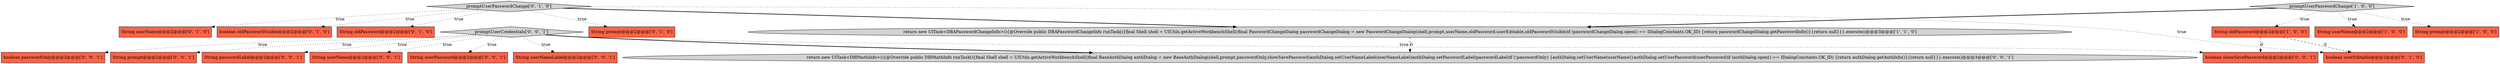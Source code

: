 digraph {
4 [style = filled, label = "return new UITask<DBAPasswordChangeInfo>(){@Override public DBAPasswordChangeInfo runTask(){final Shell shell = UIUtils.getActiveWorkbenchShell()final PasswordChangeDialog passwordChangeDialog = new PasswordChangeDialog(shell,prompt,userName,oldPassword,userEditable,oldPasswordVisible)if (passwordChangeDialog.open() == IDialogConstants.OK_ID) {return passwordChangeDialog.getPasswordInfo()}{return null}}}.execute()@@@3@@@['1', '1', '0']", fillcolor = lightgray, shape = ellipse image = "AAA0AAABBB1BBB"];
9 [style = filled, label = "String oldPassword@@@2@@@['0', '1', '0']", fillcolor = tomato, shape = box image = "AAA0AAABBB2BBB"];
10 [style = filled, label = "boolean userEditable@@@2@@@['0', '1', '0']", fillcolor = tomato, shape = box image = "AAA1AAABBB2BBB"];
12 [style = filled, label = "String userPassword@@@2@@@['0', '0', '1']", fillcolor = tomato, shape = box image = "AAA0AAABBB3BBB"];
16 [style = filled, label = "promptUserCredentials['0', '0', '1']", fillcolor = lightgray, shape = diamond image = "AAA0AAABBB3BBB"];
18 [style = filled, label = "String passwordLabel@@@2@@@['0', '0', '1']", fillcolor = tomato, shape = box image = "AAA0AAABBB3BBB"];
7 [style = filled, label = "String prompt@@@2@@@['0', '1', '0']", fillcolor = tomato, shape = box image = "AAA0AAABBB2BBB"];
8 [style = filled, label = "String userName@@@2@@@['0', '1', '0']", fillcolor = tomato, shape = box image = "AAA0AAABBB2BBB"];
14 [style = filled, label = "boolean passwordOnly@@@2@@@['0', '0', '1']", fillcolor = tomato, shape = box image = "AAA0AAABBB3BBB"];
11 [style = filled, label = "String prompt@@@2@@@['0', '0', '1']", fillcolor = tomato, shape = box image = "AAA0AAABBB3BBB"];
5 [style = filled, label = "boolean oldPasswordVisible@@@2@@@['0', '1', '0']", fillcolor = tomato, shape = box image = "AAA0AAABBB2BBB"];
1 [style = filled, label = "String prompt@@@2@@@['1', '0', '0']", fillcolor = tomato, shape = box image = "AAA0AAABBB1BBB"];
6 [style = filled, label = "promptUserPasswordChange['0', '1', '0']", fillcolor = lightgray, shape = diamond image = "AAA0AAABBB2BBB"];
3 [style = filled, label = "promptUserPasswordChange['1', '0', '0']", fillcolor = lightgray, shape = diamond image = "AAA0AAABBB1BBB"];
17 [style = filled, label = "String userName@@@2@@@['0', '0', '1']", fillcolor = tomato, shape = box image = "AAA0AAABBB3BBB"];
19 [style = filled, label = "boolean showSavePassword@@@2@@@['0', '0', '1']", fillcolor = tomato, shape = box image = "AAA0AAABBB3BBB"];
15 [style = filled, label = "String userNameLabel@@@2@@@['0', '0', '1']", fillcolor = tomato, shape = box image = "AAA0AAABBB3BBB"];
13 [style = filled, label = "return new UITask<DBPAuthInfo>(){@Override public DBPAuthInfo runTask(){final Shell shell = UIUtils.getActiveWorkbenchShell()final BaseAuthDialog authDialog = new BaseAuthDialog(shell,prompt,passwordOnly,showSavePassword)authDialog.setUserNameLabel(userNameLabel)authDialog.setPasswordLabel(passwordLabel)if (!passwordOnly) {authDialog.setUserName(userName)}authDialog.setUserPassword(userPassword)if (authDialog.open() == IDialogConstants.OK_ID) {return authDialog.getAuthInfo()}{return null}}}.execute()@@@3@@@['0', '0', '1']", fillcolor = lightgray, shape = ellipse image = "AAA0AAABBB3BBB"];
0 [style = filled, label = "String userName@@@2@@@['1', '0', '0']", fillcolor = tomato, shape = box image = "AAA0AAABBB1BBB"];
2 [style = filled, label = "String oldPassword@@@2@@@['1', '0', '0']", fillcolor = tomato, shape = box image = "AAA1AAABBB1BBB"];
16->19 [style = dotted, label="true"];
16->13 [style = bold, label=""];
2->19 [style = dashed, label="0"];
16->12 [style = dotted, label="true"];
3->2 [style = dotted, label="true"];
16->17 [style = dotted, label="true"];
3->4 [style = bold, label=""];
2->10 [style = dashed, label="0"];
6->10 [style = dotted, label="true"];
6->4 [style = bold, label=""];
6->9 [style = dotted, label="true"];
6->8 [style = dotted, label="true"];
16->14 [style = dotted, label="true"];
3->0 [style = dotted, label="true"];
6->7 [style = dotted, label="true"];
4->13 [style = dashed, label="0"];
16->11 [style = dotted, label="true"];
3->1 [style = dotted, label="true"];
6->5 [style = dotted, label="true"];
16->15 [style = dotted, label="true"];
16->18 [style = dotted, label="true"];
}

